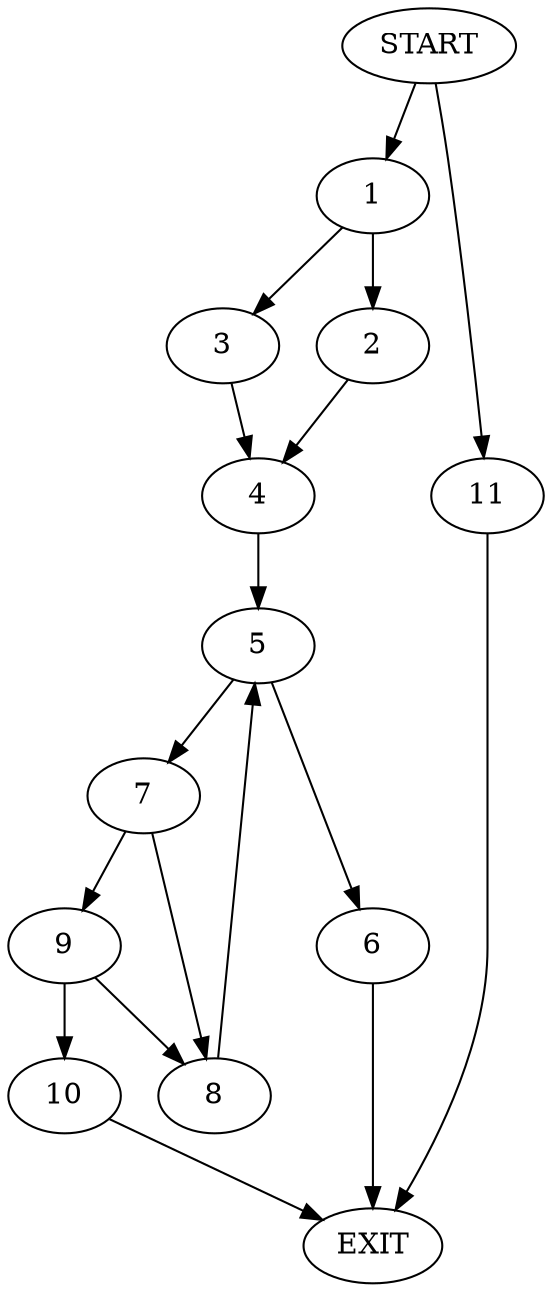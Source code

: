 digraph {
0 [label="START"]
12 [label="EXIT"]
0 -> 1
1 -> 2
1 -> 3
3 -> 4
2 -> 4
4 -> 5
5 -> 6
5 -> 7
6 -> 12
7 -> 8
7 -> 9
9 -> 10
9 -> 8
8 -> 5
10 -> 12
0 -> 11
11 -> 12
}
